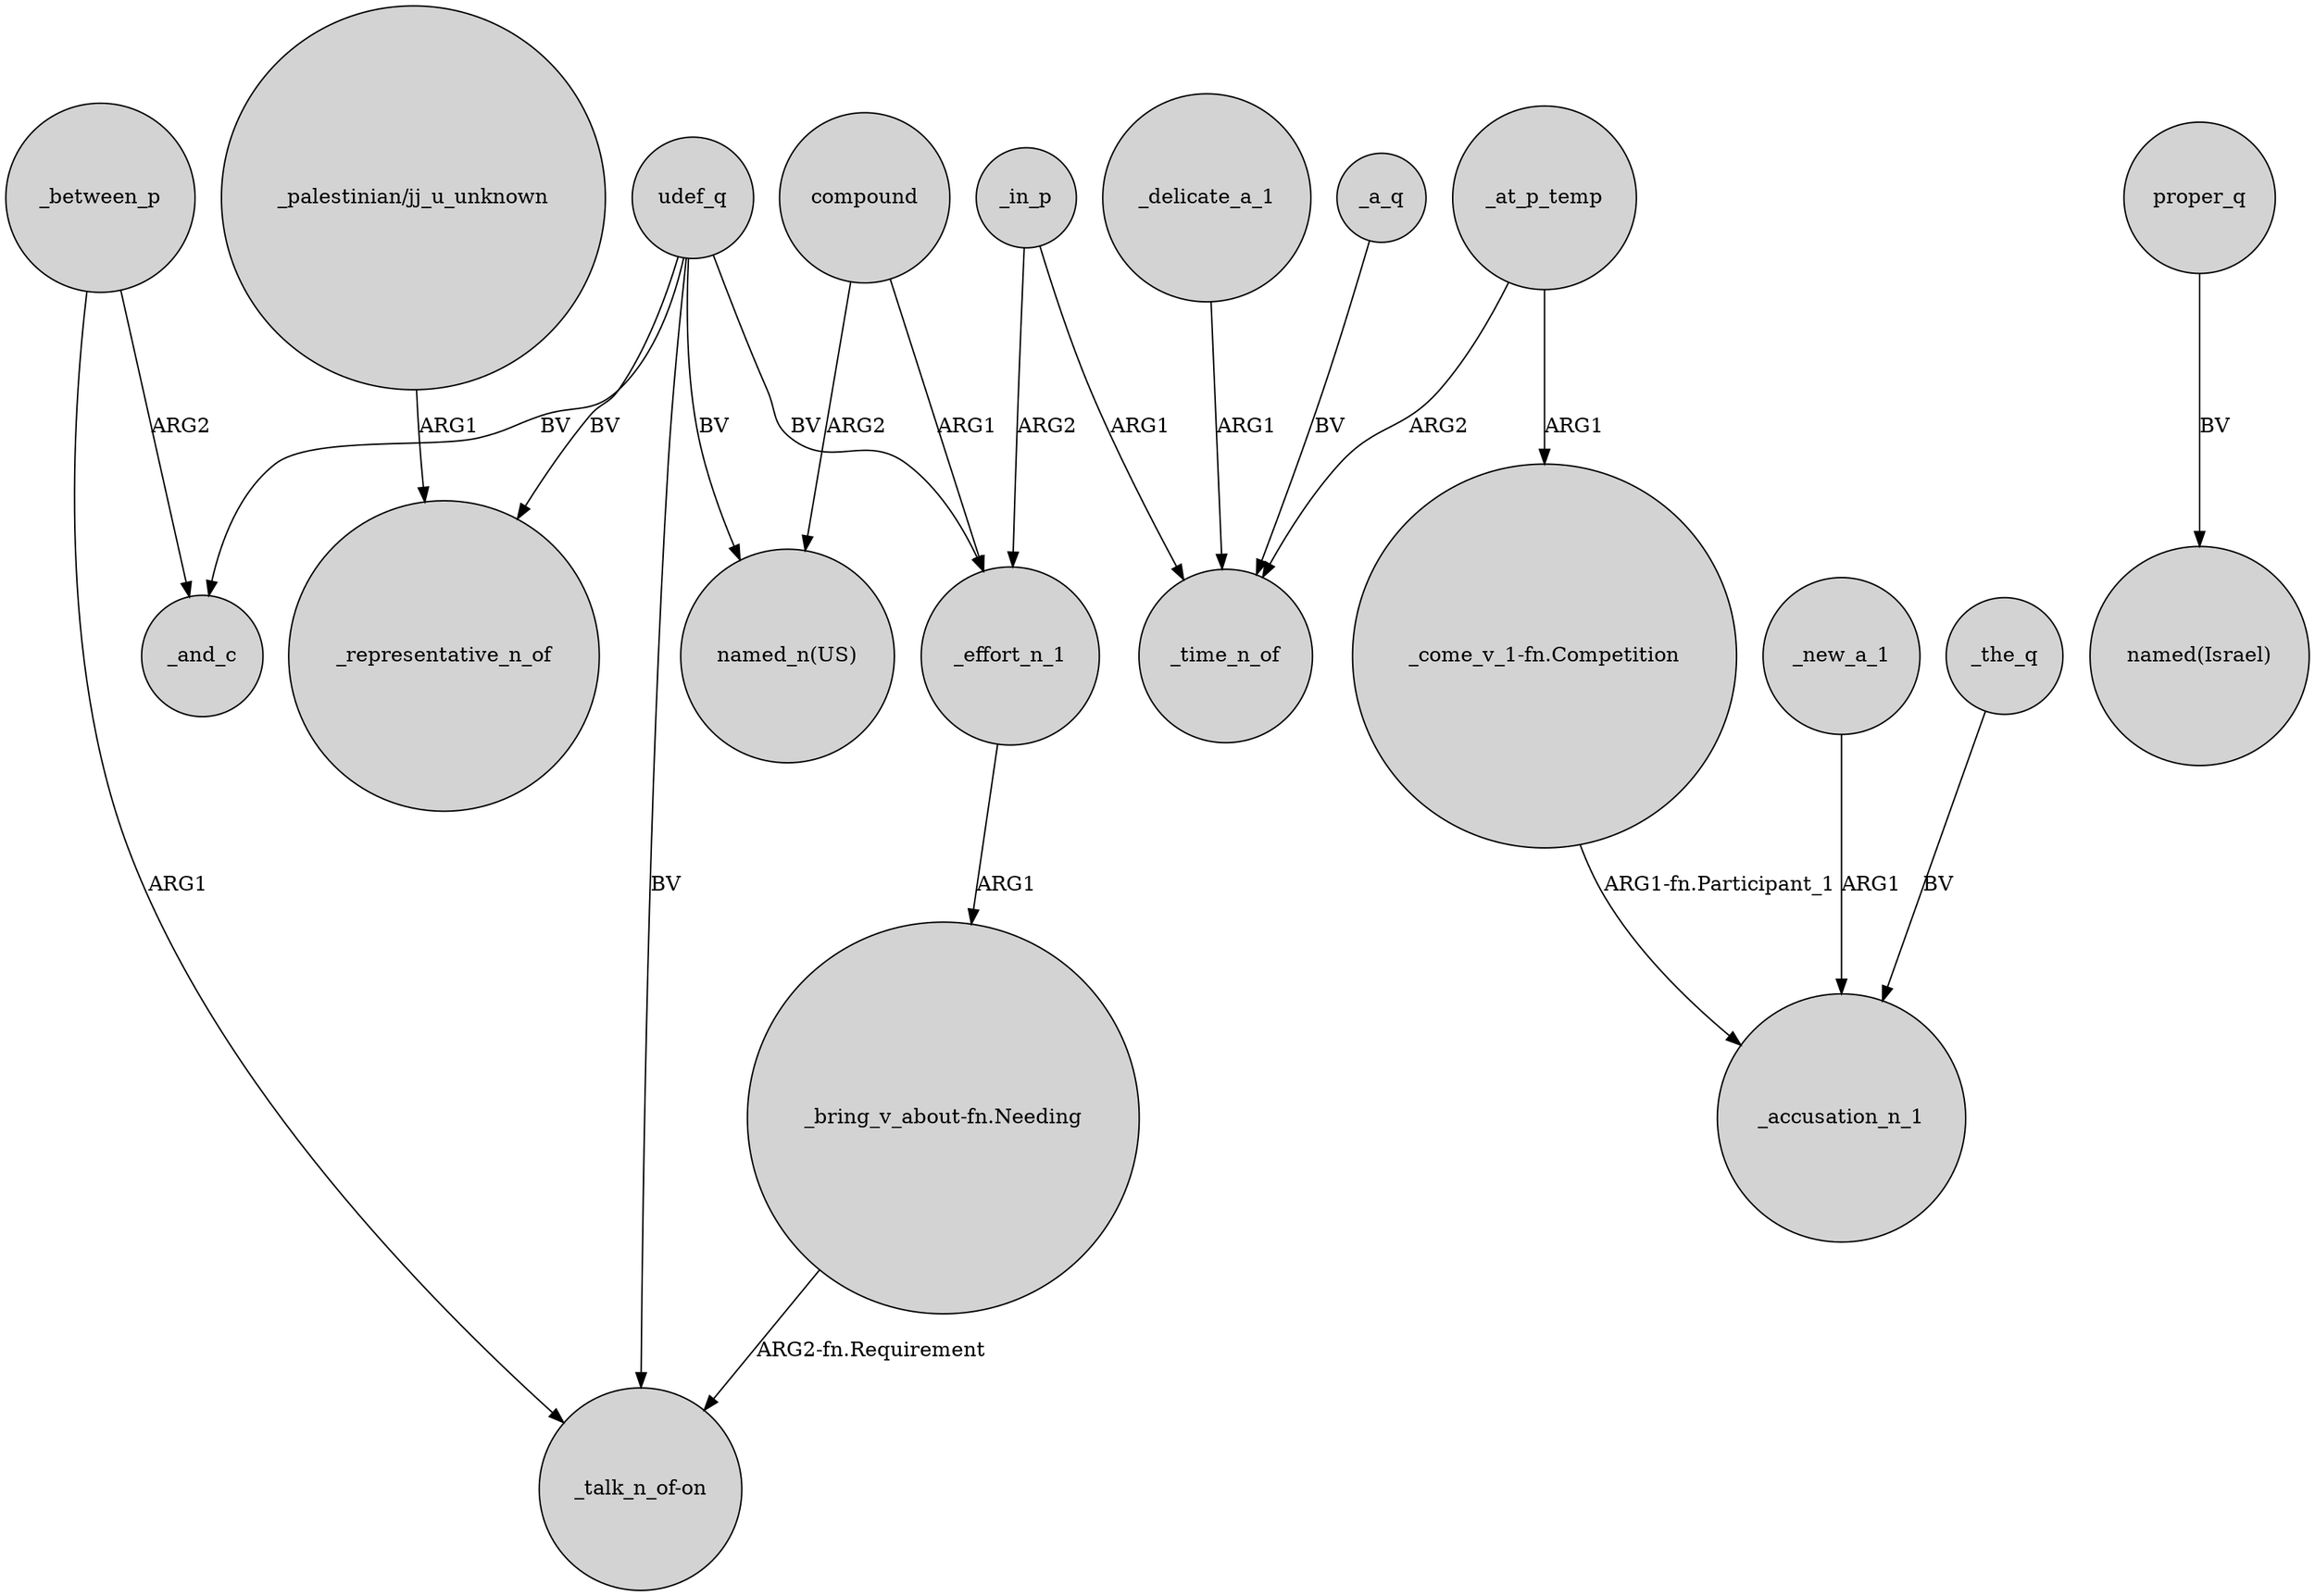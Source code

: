 digraph {
	node [shape=circle style=filled]
	_in_p -> _effort_n_1 [label=ARG2]
	_new_a_1 -> _accusation_n_1 [label=ARG1]
	udef_q -> _effort_n_1 [label=BV]
	_between_p -> "_talk_n_of-on" [label=ARG1]
	"_come_v_1-fn.Competition" -> _accusation_n_1 [label="ARG1-fn.Participant_1"]
	compound -> _effort_n_1 [label=ARG1]
	udef_q -> _and_c [label=BV]
	"_palestinian/jj_u_unknown" -> _representative_n_of [label=ARG1]
	_a_q -> _time_n_of [label=BV]
	_at_p_temp -> _time_n_of [label=ARG2]
	_in_p -> _time_n_of [label=ARG1]
	_the_q -> _accusation_n_1 [label=BV]
	udef_q -> _representative_n_of [label=BV]
	proper_q -> "named(Israel)" [label=BV]
	_effort_n_1 -> "_bring_v_about-fn.Needing" [label=ARG1]
	"_bring_v_about-fn.Needing" -> "_talk_n_of-on" [label="ARG2-fn.Requirement"]
	_at_p_temp -> "_come_v_1-fn.Competition" [label=ARG1]
	_delicate_a_1 -> _time_n_of [label=ARG1]
	compound -> "named_n(US)" [label=ARG2]
	udef_q -> "named_n(US)" [label=BV]
	udef_q -> "_talk_n_of-on" [label=BV]
	_between_p -> _and_c [label=ARG2]
}
